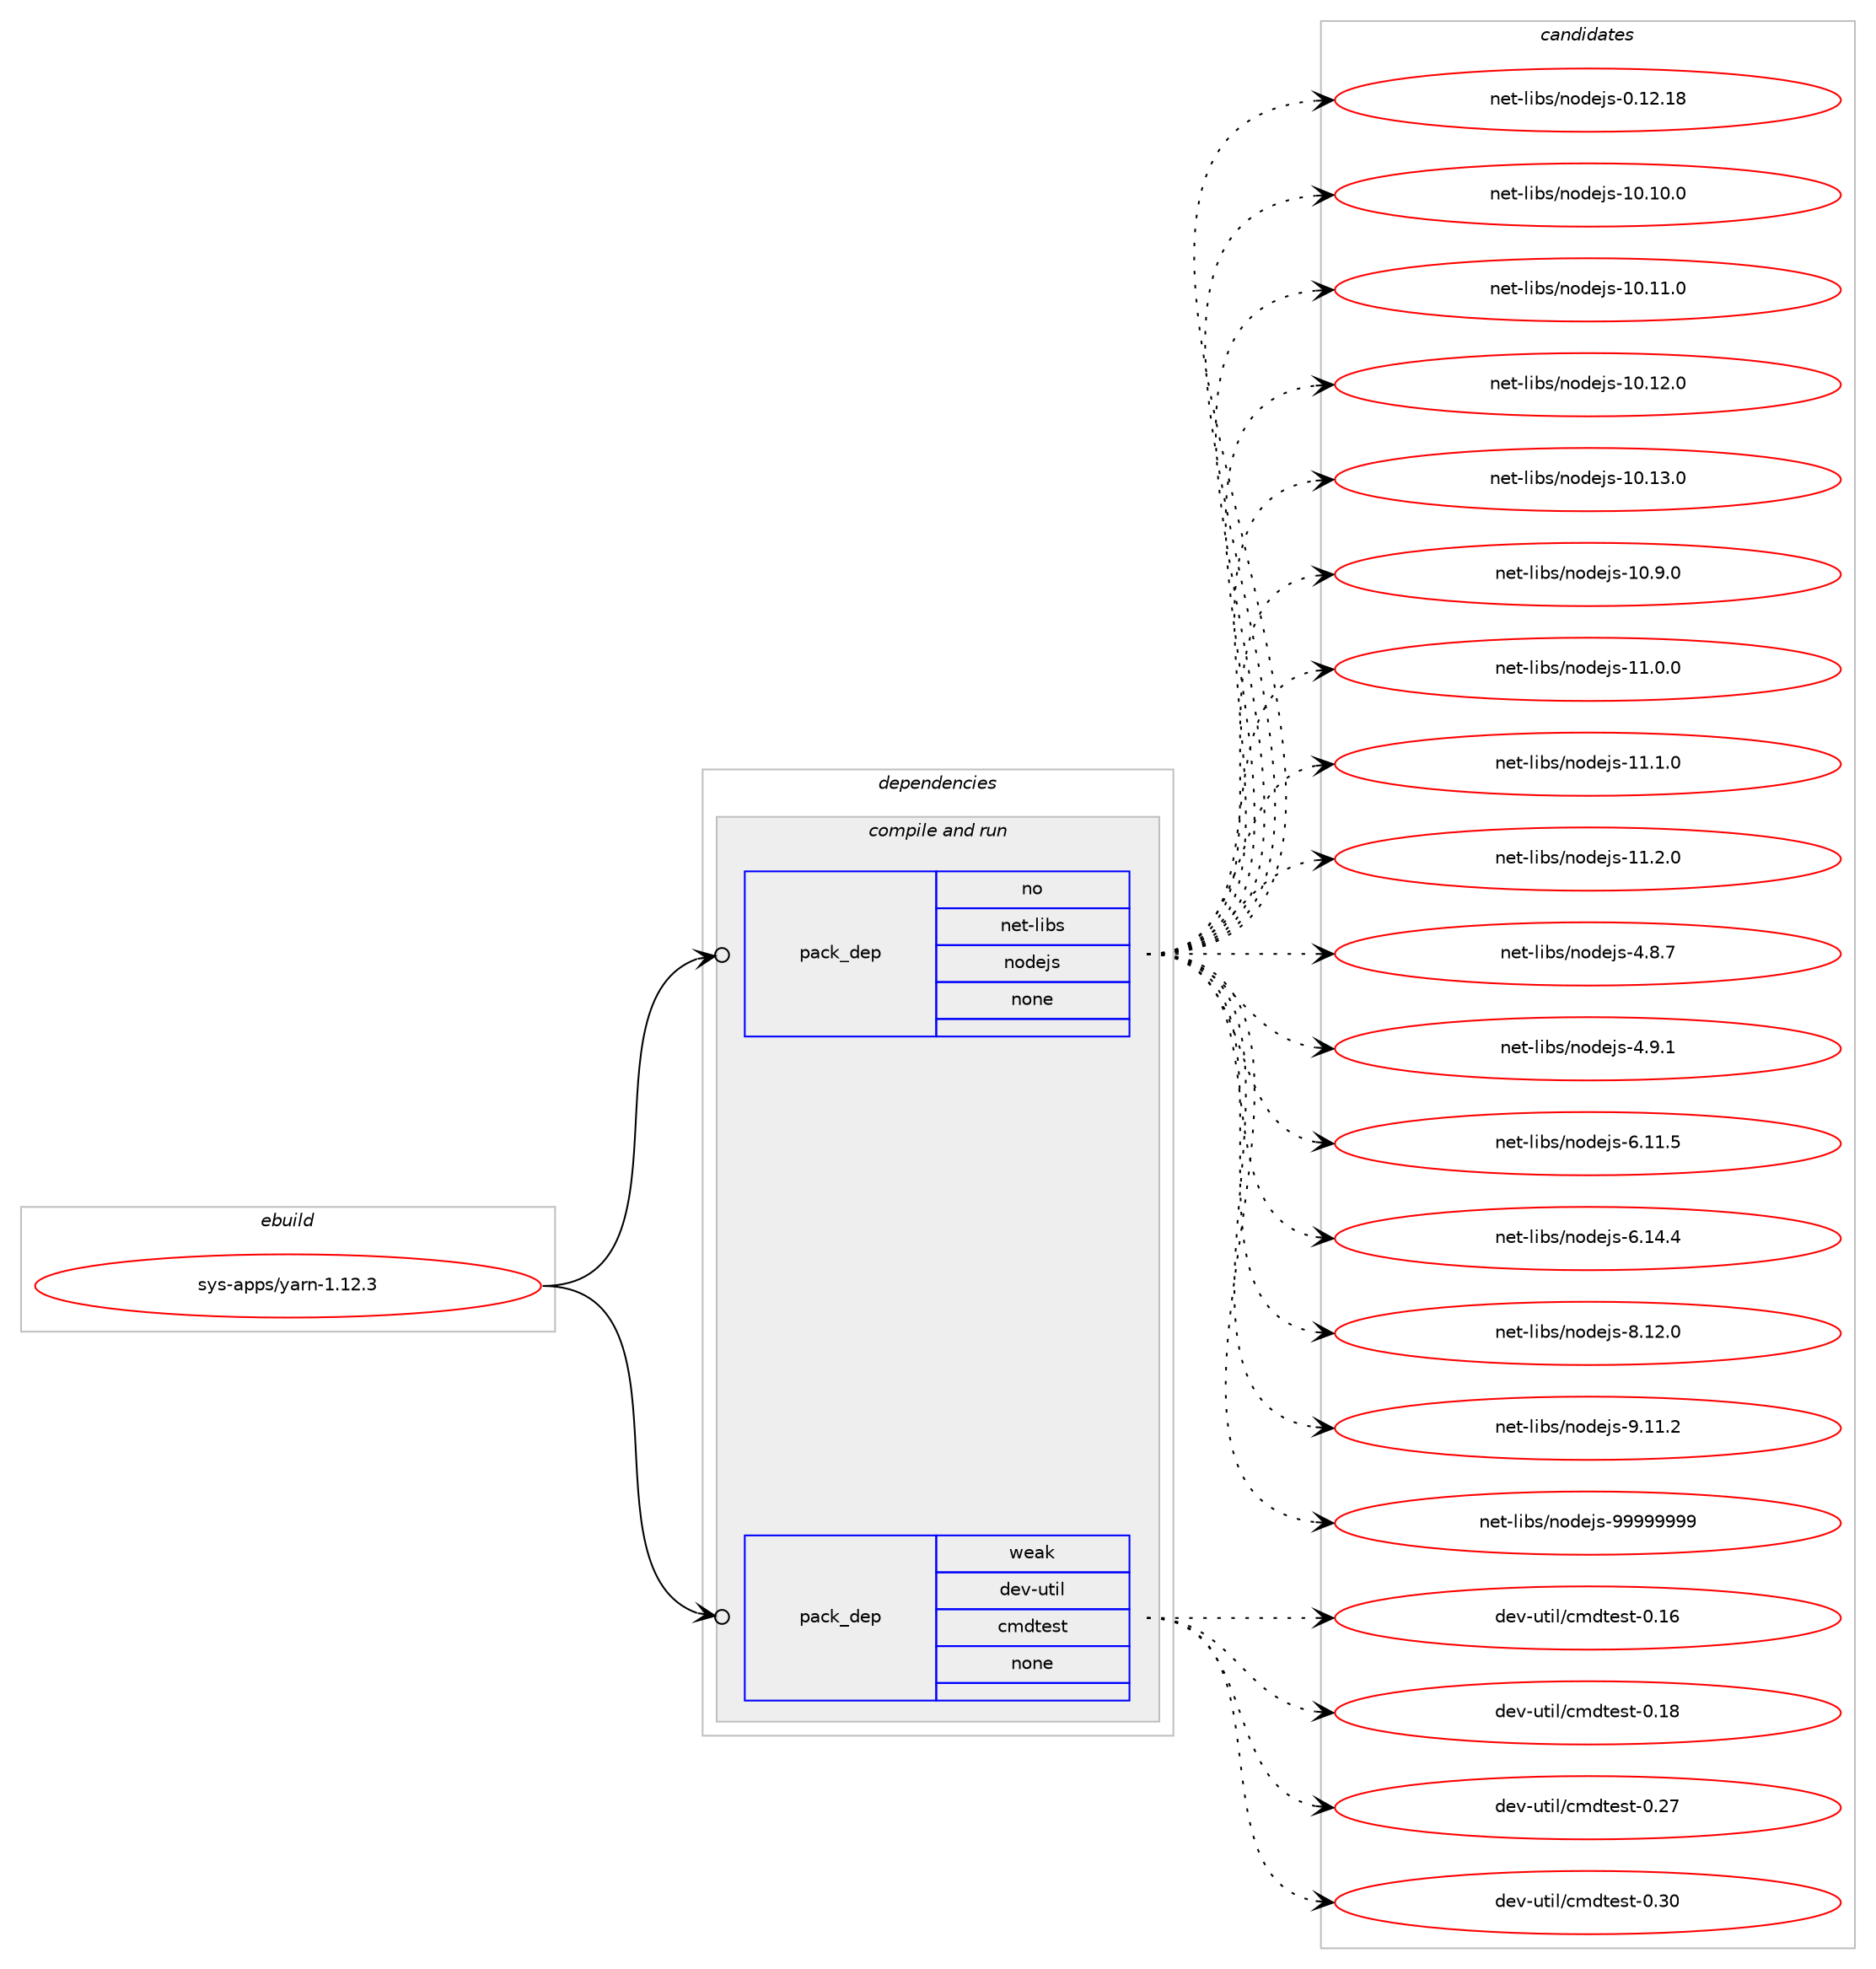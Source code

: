 digraph prolog {

# *************
# Graph options
# *************

newrank=true;
concentrate=true;
compound=true;
graph [rankdir=LR,fontname=Helvetica,fontsize=10,ranksep=1.5];#, ranksep=2.5, nodesep=0.2];
edge  [arrowhead=vee];
node  [fontname=Helvetica,fontsize=10];

# **********
# The ebuild
# **********

subgraph cluster_leftcol {
color=gray;
rank=same;
label=<<i>ebuild</i>>;
id [label="sys-apps/yarn-1.12.3", color=red, width=4, href="../sys-apps/yarn-1.12.3.svg"];
}

# ****************
# The dependencies
# ****************

subgraph cluster_midcol {
color=gray;
label=<<i>dependencies</i>>;
subgraph cluster_compile {
fillcolor="#eeeeee";
style=filled;
label=<<i>compile</i>>;
}
subgraph cluster_compileandrun {
fillcolor="#eeeeee";
style=filled;
label=<<i>compile and run</i>>;
subgraph pack5150 {
dependency6381 [label=<<TABLE BORDER="0" CELLBORDER="1" CELLSPACING="0" CELLPADDING="4" WIDTH="220"><TR><TD ROWSPAN="6" CELLPADDING="30">pack_dep</TD></TR><TR><TD WIDTH="110">no</TD></TR><TR><TD>net-libs</TD></TR><TR><TD>nodejs</TD></TR><TR><TD>none</TD></TR><TR><TD></TD></TR></TABLE>>, shape=none, color=blue];
}
id:e -> dependency6381:w [weight=20,style="solid",arrowhead="odotvee"];
subgraph pack5151 {
dependency6382 [label=<<TABLE BORDER="0" CELLBORDER="1" CELLSPACING="0" CELLPADDING="4" WIDTH="220"><TR><TD ROWSPAN="6" CELLPADDING="30">pack_dep</TD></TR><TR><TD WIDTH="110">weak</TD></TR><TR><TD>dev-util</TD></TR><TR><TD>cmdtest</TD></TR><TR><TD>none</TD></TR><TR><TD></TD></TR></TABLE>>, shape=none, color=blue];
}
id:e -> dependency6382:w [weight=20,style="solid",arrowhead="odotvee"];
}
subgraph cluster_run {
fillcolor="#eeeeee";
style=filled;
label=<<i>run</i>>;
}
}

# **************
# The candidates
# **************

subgraph cluster_choices {
rank=same;
color=gray;
label=<<i>candidates</i>>;

subgraph choice5150 {
color=black;
nodesep=1;
choice1101011164510810598115471101111001011061154548464950464956 [label="net-libs/nodejs-0.12.18", color=red, width=4,href="../net-libs/nodejs-0.12.18.svg"];
choice1101011164510810598115471101111001011061154549484649484648 [label="net-libs/nodejs-10.10.0", color=red, width=4,href="../net-libs/nodejs-10.10.0.svg"];
choice1101011164510810598115471101111001011061154549484649494648 [label="net-libs/nodejs-10.11.0", color=red, width=4,href="../net-libs/nodejs-10.11.0.svg"];
choice1101011164510810598115471101111001011061154549484649504648 [label="net-libs/nodejs-10.12.0", color=red, width=4,href="../net-libs/nodejs-10.12.0.svg"];
choice1101011164510810598115471101111001011061154549484649514648 [label="net-libs/nodejs-10.13.0", color=red, width=4,href="../net-libs/nodejs-10.13.0.svg"];
choice11010111645108105981154711011110010110611545494846574648 [label="net-libs/nodejs-10.9.0", color=red, width=4,href="../net-libs/nodejs-10.9.0.svg"];
choice11010111645108105981154711011110010110611545494946484648 [label="net-libs/nodejs-11.0.0", color=red, width=4,href="../net-libs/nodejs-11.0.0.svg"];
choice11010111645108105981154711011110010110611545494946494648 [label="net-libs/nodejs-11.1.0", color=red, width=4,href="../net-libs/nodejs-11.1.0.svg"];
choice11010111645108105981154711011110010110611545494946504648 [label="net-libs/nodejs-11.2.0", color=red, width=4,href="../net-libs/nodejs-11.2.0.svg"];
choice110101116451081059811547110111100101106115455246564655 [label="net-libs/nodejs-4.8.7", color=red, width=4,href="../net-libs/nodejs-4.8.7.svg"];
choice110101116451081059811547110111100101106115455246574649 [label="net-libs/nodejs-4.9.1", color=red, width=4,href="../net-libs/nodejs-4.9.1.svg"];
choice11010111645108105981154711011110010110611545544649494653 [label="net-libs/nodejs-6.11.5", color=red, width=4,href="../net-libs/nodejs-6.11.5.svg"];
choice11010111645108105981154711011110010110611545544649524652 [label="net-libs/nodejs-6.14.4", color=red, width=4,href="../net-libs/nodejs-6.14.4.svg"];
choice11010111645108105981154711011110010110611545564649504648 [label="net-libs/nodejs-8.12.0", color=red, width=4,href="../net-libs/nodejs-8.12.0.svg"];
choice11010111645108105981154711011110010110611545574649494650 [label="net-libs/nodejs-9.11.2", color=red, width=4,href="../net-libs/nodejs-9.11.2.svg"];
choice110101116451081059811547110111100101106115455757575757575757 [label="net-libs/nodejs-99999999", color=red, width=4,href="../net-libs/nodejs-99999999.svg"];
dependency6381:e -> choice1101011164510810598115471101111001011061154548464950464956:w [style=dotted,weight="100"];
dependency6381:e -> choice1101011164510810598115471101111001011061154549484649484648:w [style=dotted,weight="100"];
dependency6381:e -> choice1101011164510810598115471101111001011061154549484649494648:w [style=dotted,weight="100"];
dependency6381:e -> choice1101011164510810598115471101111001011061154549484649504648:w [style=dotted,weight="100"];
dependency6381:e -> choice1101011164510810598115471101111001011061154549484649514648:w [style=dotted,weight="100"];
dependency6381:e -> choice11010111645108105981154711011110010110611545494846574648:w [style=dotted,weight="100"];
dependency6381:e -> choice11010111645108105981154711011110010110611545494946484648:w [style=dotted,weight="100"];
dependency6381:e -> choice11010111645108105981154711011110010110611545494946494648:w [style=dotted,weight="100"];
dependency6381:e -> choice11010111645108105981154711011110010110611545494946504648:w [style=dotted,weight="100"];
dependency6381:e -> choice110101116451081059811547110111100101106115455246564655:w [style=dotted,weight="100"];
dependency6381:e -> choice110101116451081059811547110111100101106115455246574649:w [style=dotted,weight="100"];
dependency6381:e -> choice11010111645108105981154711011110010110611545544649494653:w [style=dotted,weight="100"];
dependency6381:e -> choice11010111645108105981154711011110010110611545544649524652:w [style=dotted,weight="100"];
dependency6381:e -> choice11010111645108105981154711011110010110611545564649504648:w [style=dotted,weight="100"];
dependency6381:e -> choice11010111645108105981154711011110010110611545574649494650:w [style=dotted,weight="100"];
dependency6381:e -> choice110101116451081059811547110111100101106115455757575757575757:w [style=dotted,weight="100"];
}
subgraph choice5151 {
color=black;
nodesep=1;
choice1001011184511711610510847991091001161011151164548464954 [label="dev-util/cmdtest-0.16", color=red, width=4,href="../dev-util/cmdtest-0.16.svg"];
choice1001011184511711610510847991091001161011151164548464956 [label="dev-util/cmdtest-0.18", color=red, width=4,href="../dev-util/cmdtest-0.18.svg"];
choice1001011184511711610510847991091001161011151164548465055 [label="dev-util/cmdtest-0.27", color=red, width=4,href="../dev-util/cmdtest-0.27.svg"];
choice1001011184511711610510847991091001161011151164548465148 [label="dev-util/cmdtest-0.30", color=red, width=4,href="../dev-util/cmdtest-0.30.svg"];
dependency6382:e -> choice1001011184511711610510847991091001161011151164548464954:w [style=dotted,weight="100"];
dependency6382:e -> choice1001011184511711610510847991091001161011151164548464956:w [style=dotted,weight="100"];
dependency6382:e -> choice1001011184511711610510847991091001161011151164548465055:w [style=dotted,weight="100"];
dependency6382:e -> choice1001011184511711610510847991091001161011151164548465148:w [style=dotted,weight="100"];
}
}

}
